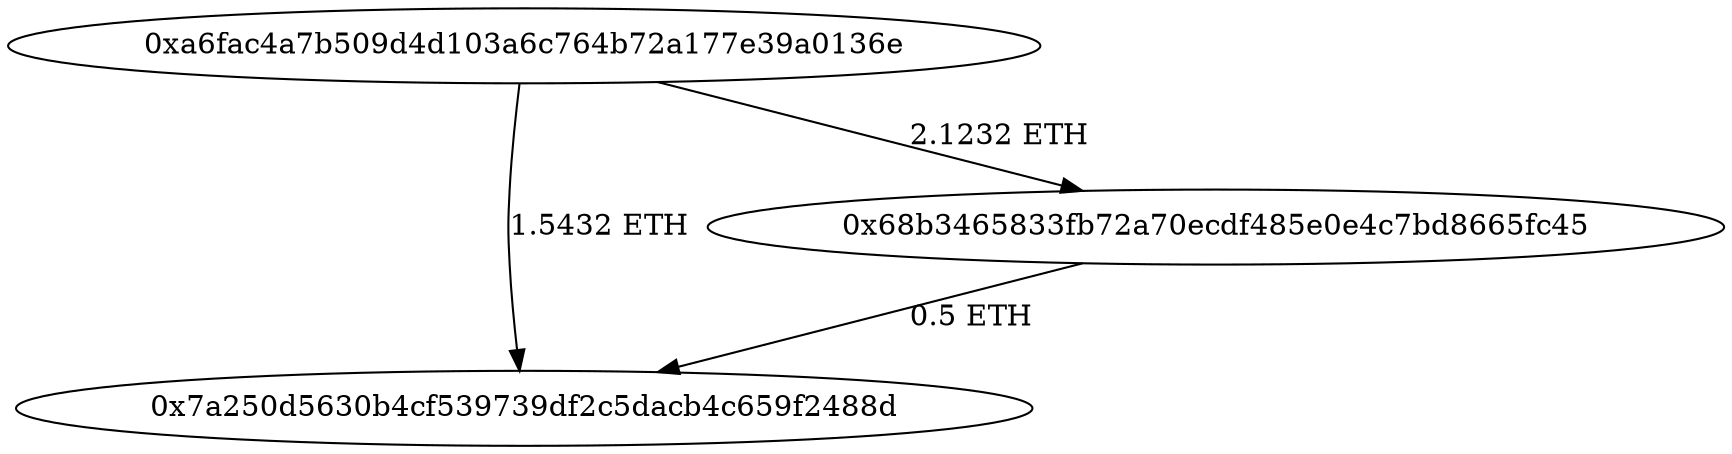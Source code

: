 // Wallet Transfers Graph Representation
digraph "Transfers-Graph" {
	"0xa6fac4a7b509d4d103a6c764b72a177e39a0136e"
	"0x7a250d5630b4cf539739df2c5dacb4c659f2488d"
	"0x68b3465833fb72a70ecdf485e0e4c7bd8665fc45"
	"0xa6fac4a7b509d4d103a6c764b72a177e39a0136e" -> "0x7a250d5630b4cf539739df2c5dacb4c659f2488d" [label="1.5432 ETH"]
	"0xa6fac4a7b509d4d103a6c764b72a177e39a0136e" -> "0x68b3465833fb72a70ecdf485e0e4c7bd8665fc45" [label="2.1232 ETH"]
	"0x68b3465833fb72a70ecdf485e0e4c7bd8665fc45" -> "0x7a250d5630b4cf539739df2c5dacb4c659f2488d" [label="0.5 ETH"]
}
